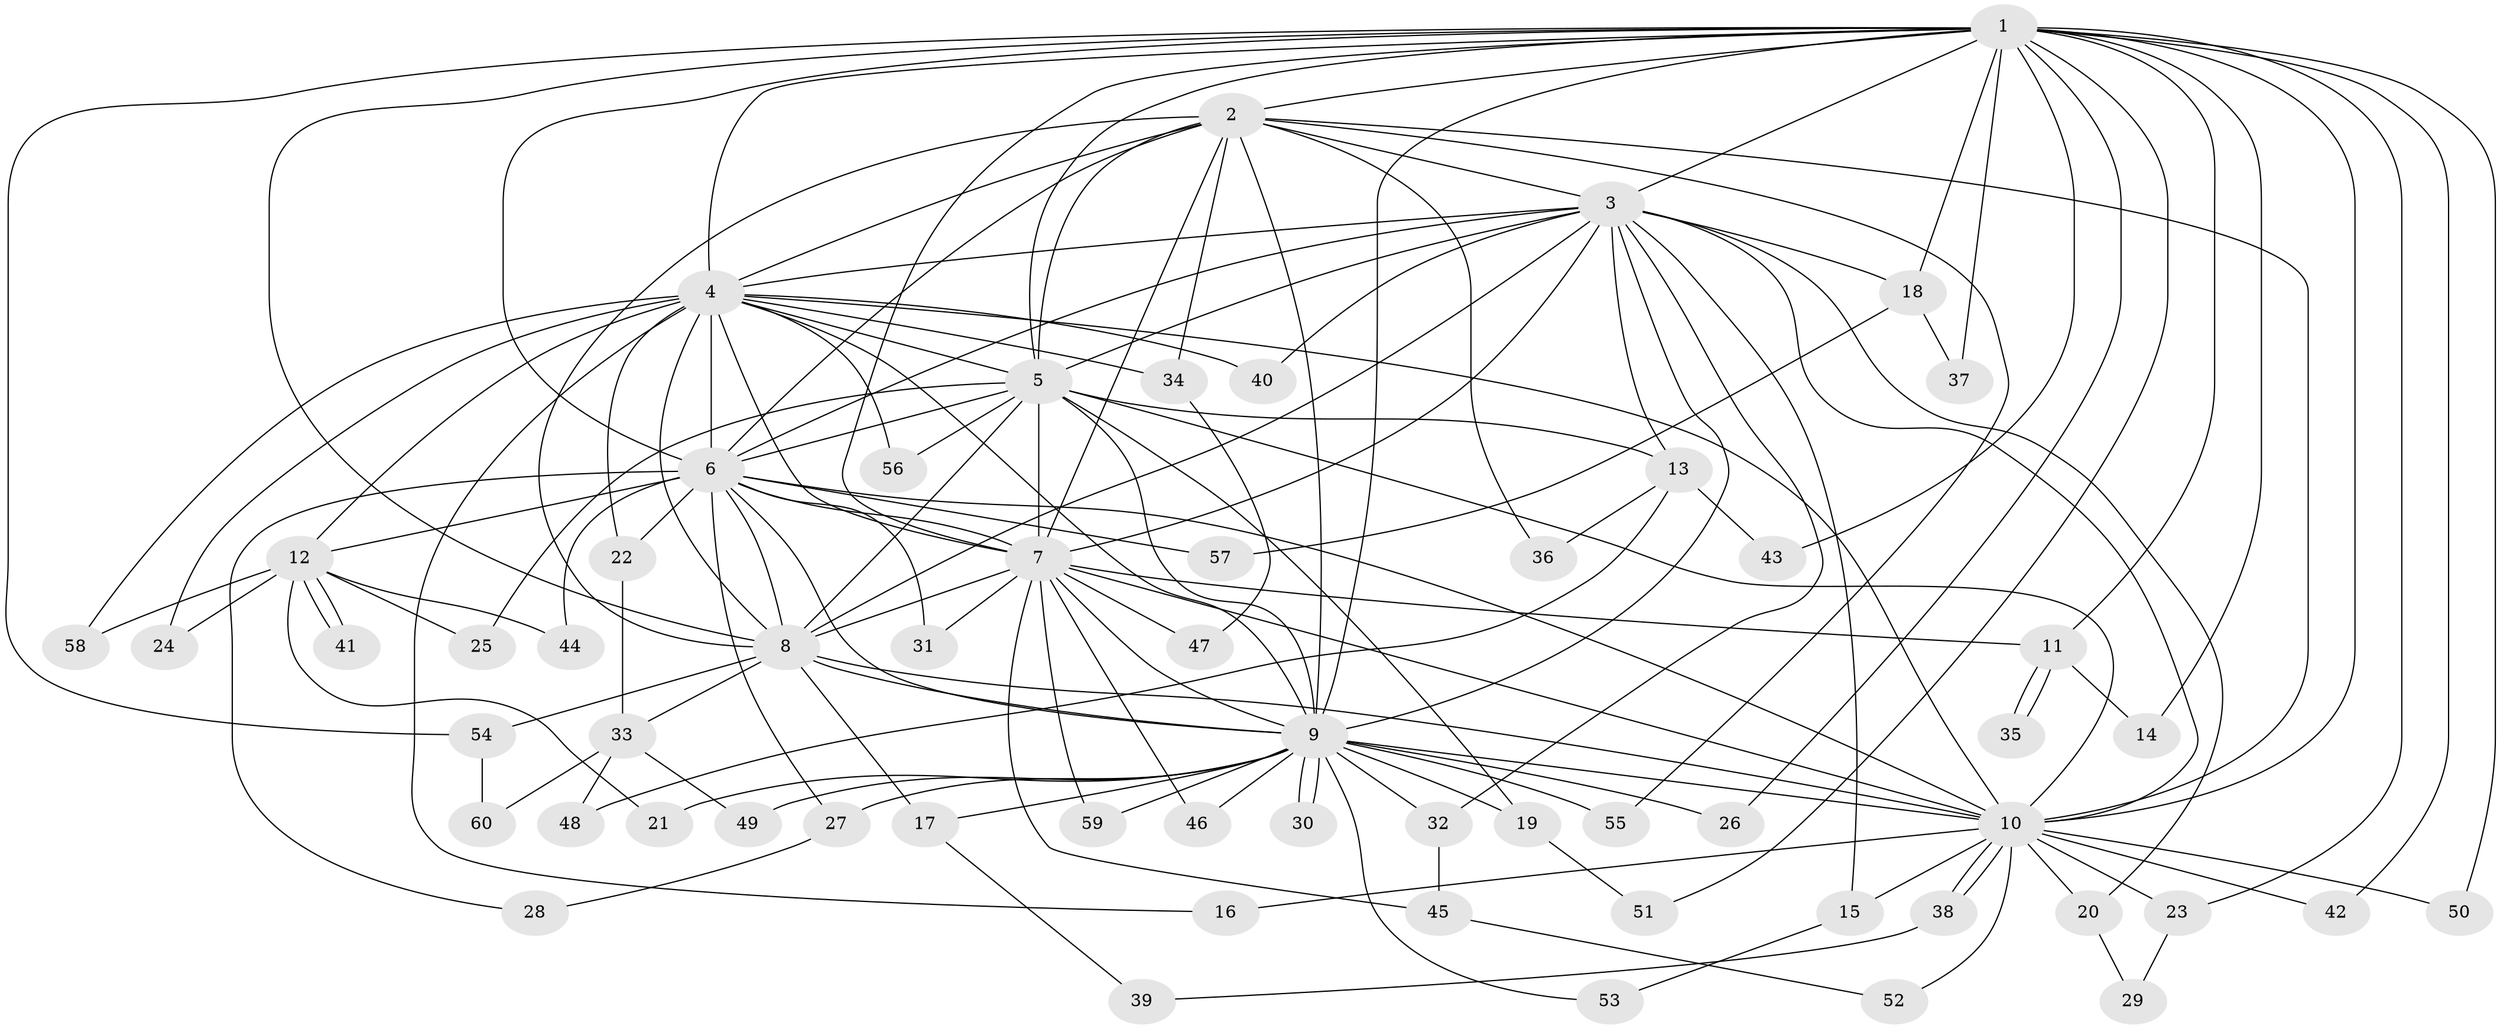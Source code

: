 // Generated by graph-tools (version 1.1) at 2025/13/03/09/25 04:13:40]
// undirected, 60 vertices, 145 edges
graph export_dot {
graph [start="1"]
  node [color=gray90,style=filled];
  1;
  2;
  3;
  4;
  5;
  6;
  7;
  8;
  9;
  10;
  11;
  12;
  13;
  14;
  15;
  16;
  17;
  18;
  19;
  20;
  21;
  22;
  23;
  24;
  25;
  26;
  27;
  28;
  29;
  30;
  31;
  32;
  33;
  34;
  35;
  36;
  37;
  38;
  39;
  40;
  41;
  42;
  43;
  44;
  45;
  46;
  47;
  48;
  49;
  50;
  51;
  52;
  53;
  54;
  55;
  56;
  57;
  58;
  59;
  60;
  1 -- 2;
  1 -- 3;
  1 -- 4;
  1 -- 5;
  1 -- 6;
  1 -- 7;
  1 -- 8;
  1 -- 9;
  1 -- 10;
  1 -- 11;
  1 -- 14;
  1 -- 18;
  1 -- 23;
  1 -- 26;
  1 -- 37;
  1 -- 42;
  1 -- 43;
  1 -- 50;
  1 -- 51;
  1 -- 54;
  2 -- 3;
  2 -- 4;
  2 -- 5;
  2 -- 6;
  2 -- 7;
  2 -- 8;
  2 -- 9;
  2 -- 10;
  2 -- 34;
  2 -- 36;
  2 -- 55;
  3 -- 4;
  3 -- 5;
  3 -- 6;
  3 -- 7;
  3 -- 8;
  3 -- 9;
  3 -- 10;
  3 -- 13;
  3 -- 15;
  3 -- 18;
  3 -- 20;
  3 -- 32;
  3 -- 40;
  4 -- 5;
  4 -- 6;
  4 -- 7;
  4 -- 8;
  4 -- 9;
  4 -- 10;
  4 -- 12;
  4 -- 16;
  4 -- 22;
  4 -- 24;
  4 -- 34;
  4 -- 40;
  4 -- 56;
  4 -- 58;
  5 -- 6;
  5 -- 7;
  5 -- 8;
  5 -- 9;
  5 -- 10;
  5 -- 13;
  5 -- 19;
  5 -- 25;
  5 -- 56;
  6 -- 7;
  6 -- 8;
  6 -- 9;
  6 -- 10;
  6 -- 12;
  6 -- 22;
  6 -- 27;
  6 -- 28;
  6 -- 31;
  6 -- 44;
  6 -- 57;
  7 -- 8;
  7 -- 9;
  7 -- 10;
  7 -- 11;
  7 -- 31;
  7 -- 45;
  7 -- 46;
  7 -- 47;
  7 -- 59;
  8 -- 9;
  8 -- 10;
  8 -- 17;
  8 -- 33;
  8 -- 54;
  9 -- 10;
  9 -- 17;
  9 -- 19;
  9 -- 21;
  9 -- 26;
  9 -- 27;
  9 -- 30;
  9 -- 30;
  9 -- 32;
  9 -- 46;
  9 -- 49;
  9 -- 53;
  9 -- 55;
  9 -- 59;
  10 -- 15;
  10 -- 16;
  10 -- 20;
  10 -- 23;
  10 -- 38;
  10 -- 38;
  10 -- 42;
  10 -- 50;
  10 -- 52;
  11 -- 14;
  11 -- 35;
  11 -- 35;
  12 -- 21;
  12 -- 24;
  12 -- 25;
  12 -- 41;
  12 -- 41;
  12 -- 44;
  12 -- 58;
  13 -- 36;
  13 -- 43;
  13 -- 48;
  15 -- 53;
  17 -- 39;
  18 -- 37;
  18 -- 57;
  19 -- 51;
  20 -- 29;
  22 -- 33;
  23 -- 29;
  27 -- 28;
  32 -- 45;
  33 -- 48;
  33 -- 49;
  33 -- 60;
  34 -- 47;
  38 -- 39;
  45 -- 52;
  54 -- 60;
}

